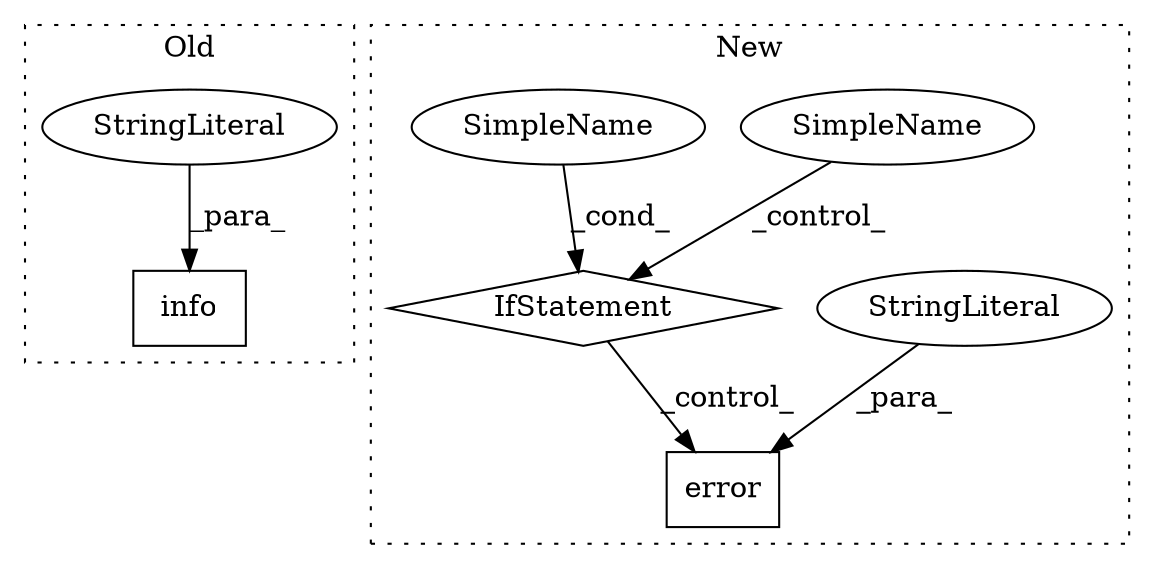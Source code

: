 digraph G {
subgraph cluster0 {
1 [label="info" a="32" s="2768,2859" l="5,1" shape="box"];
5 [label="StringLiteral" a="45" s="2773" l="82" shape="ellipse"];
label = "Old";
style="dotted";
}
subgraph cluster1 {
2 [label="error" a="32" s="3264,3361" l="6,1" shape="box"];
3 [label="StringLiteral" a="45" s="3270" l="73" shape="ellipse"];
4 [label="IfStatement" a="25" s="3083,3108" l="4,2" shape="diamond"];
6 [label="SimpleName" a="42" s="" l="" shape="ellipse"];
7 [label="SimpleName" a="42" s="3087" l="21" shape="ellipse"];
label = "New";
style="dotted";
}
3 -> 2 [label="_para_"];
4 -> 2 [label="_control_"];
5 -> 1 [label="_para_"];
6 -> 4 [label="_control_"];
7 -> 4 [label="_cond_"];
}